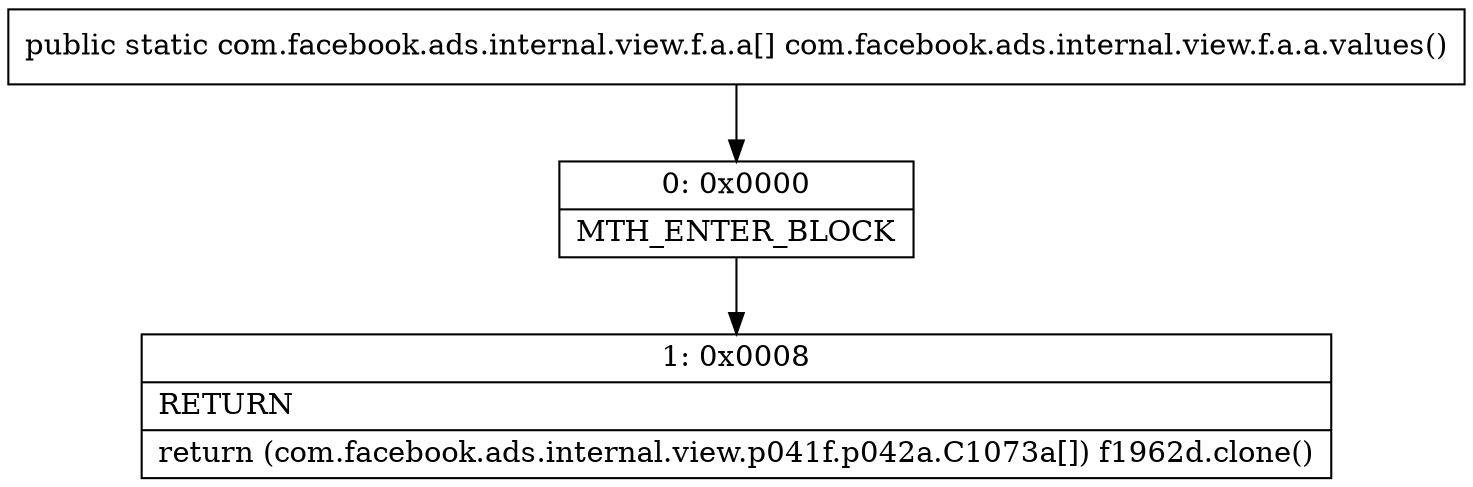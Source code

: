 digraph "CFG forcom.facebook.ads.internal.view.f.a.a.values()[Lcom\/facebook\/ads\/internal\/view\/f\/a\/a;" {
Node_0 [shape=record,label="{0\:\ 0x0000|MTH_ENTER_BLOCK\l}"];
Node_1 [shape=record,label="{1\:\ 0x0008|RETURN\l|return (com.facebook.ads.internal.view.p041f.p042a.C1073a[]) f1962d.clone()\l}"];
MethodNode[shape=record,label="{public static com.facebook.ads.internal.view.f.a.a[] com.facebook.ads.internal.view.f.a.a.values() }"];
MethodNode -> Node_0;
Node_0 -> Node_1;
}

